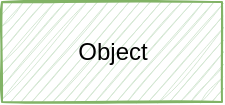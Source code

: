 <mxfile version="17.4.6" type="github"><diagram id="WoDHXoN576q5PnCg36Me" name="第 1 页"><mxGraphModel dx="939" dy="677" grid="1" gridSize="10" guides="1" tooltips="1" connect="1" arrows="1" fold="1" page="1" pageScale="1" pageWidth="827" pageHeight="1169" math="0" shadow="0"><root><mxCell id="0"/><mxCell id="1" parent="0"/><mxCell id="0K7TBATuOPwZqWg2V9cS-1" value="Object" style="html=1;sketch=1;fillColor=#d5e8d4;strokeColor=#82b366;" parent="1" vertex="1"><mxGeometry x="304" y="30" width="110" height="50" as="geometry"/></mxCell></root></mxGraphModel></diagram></mxfile>